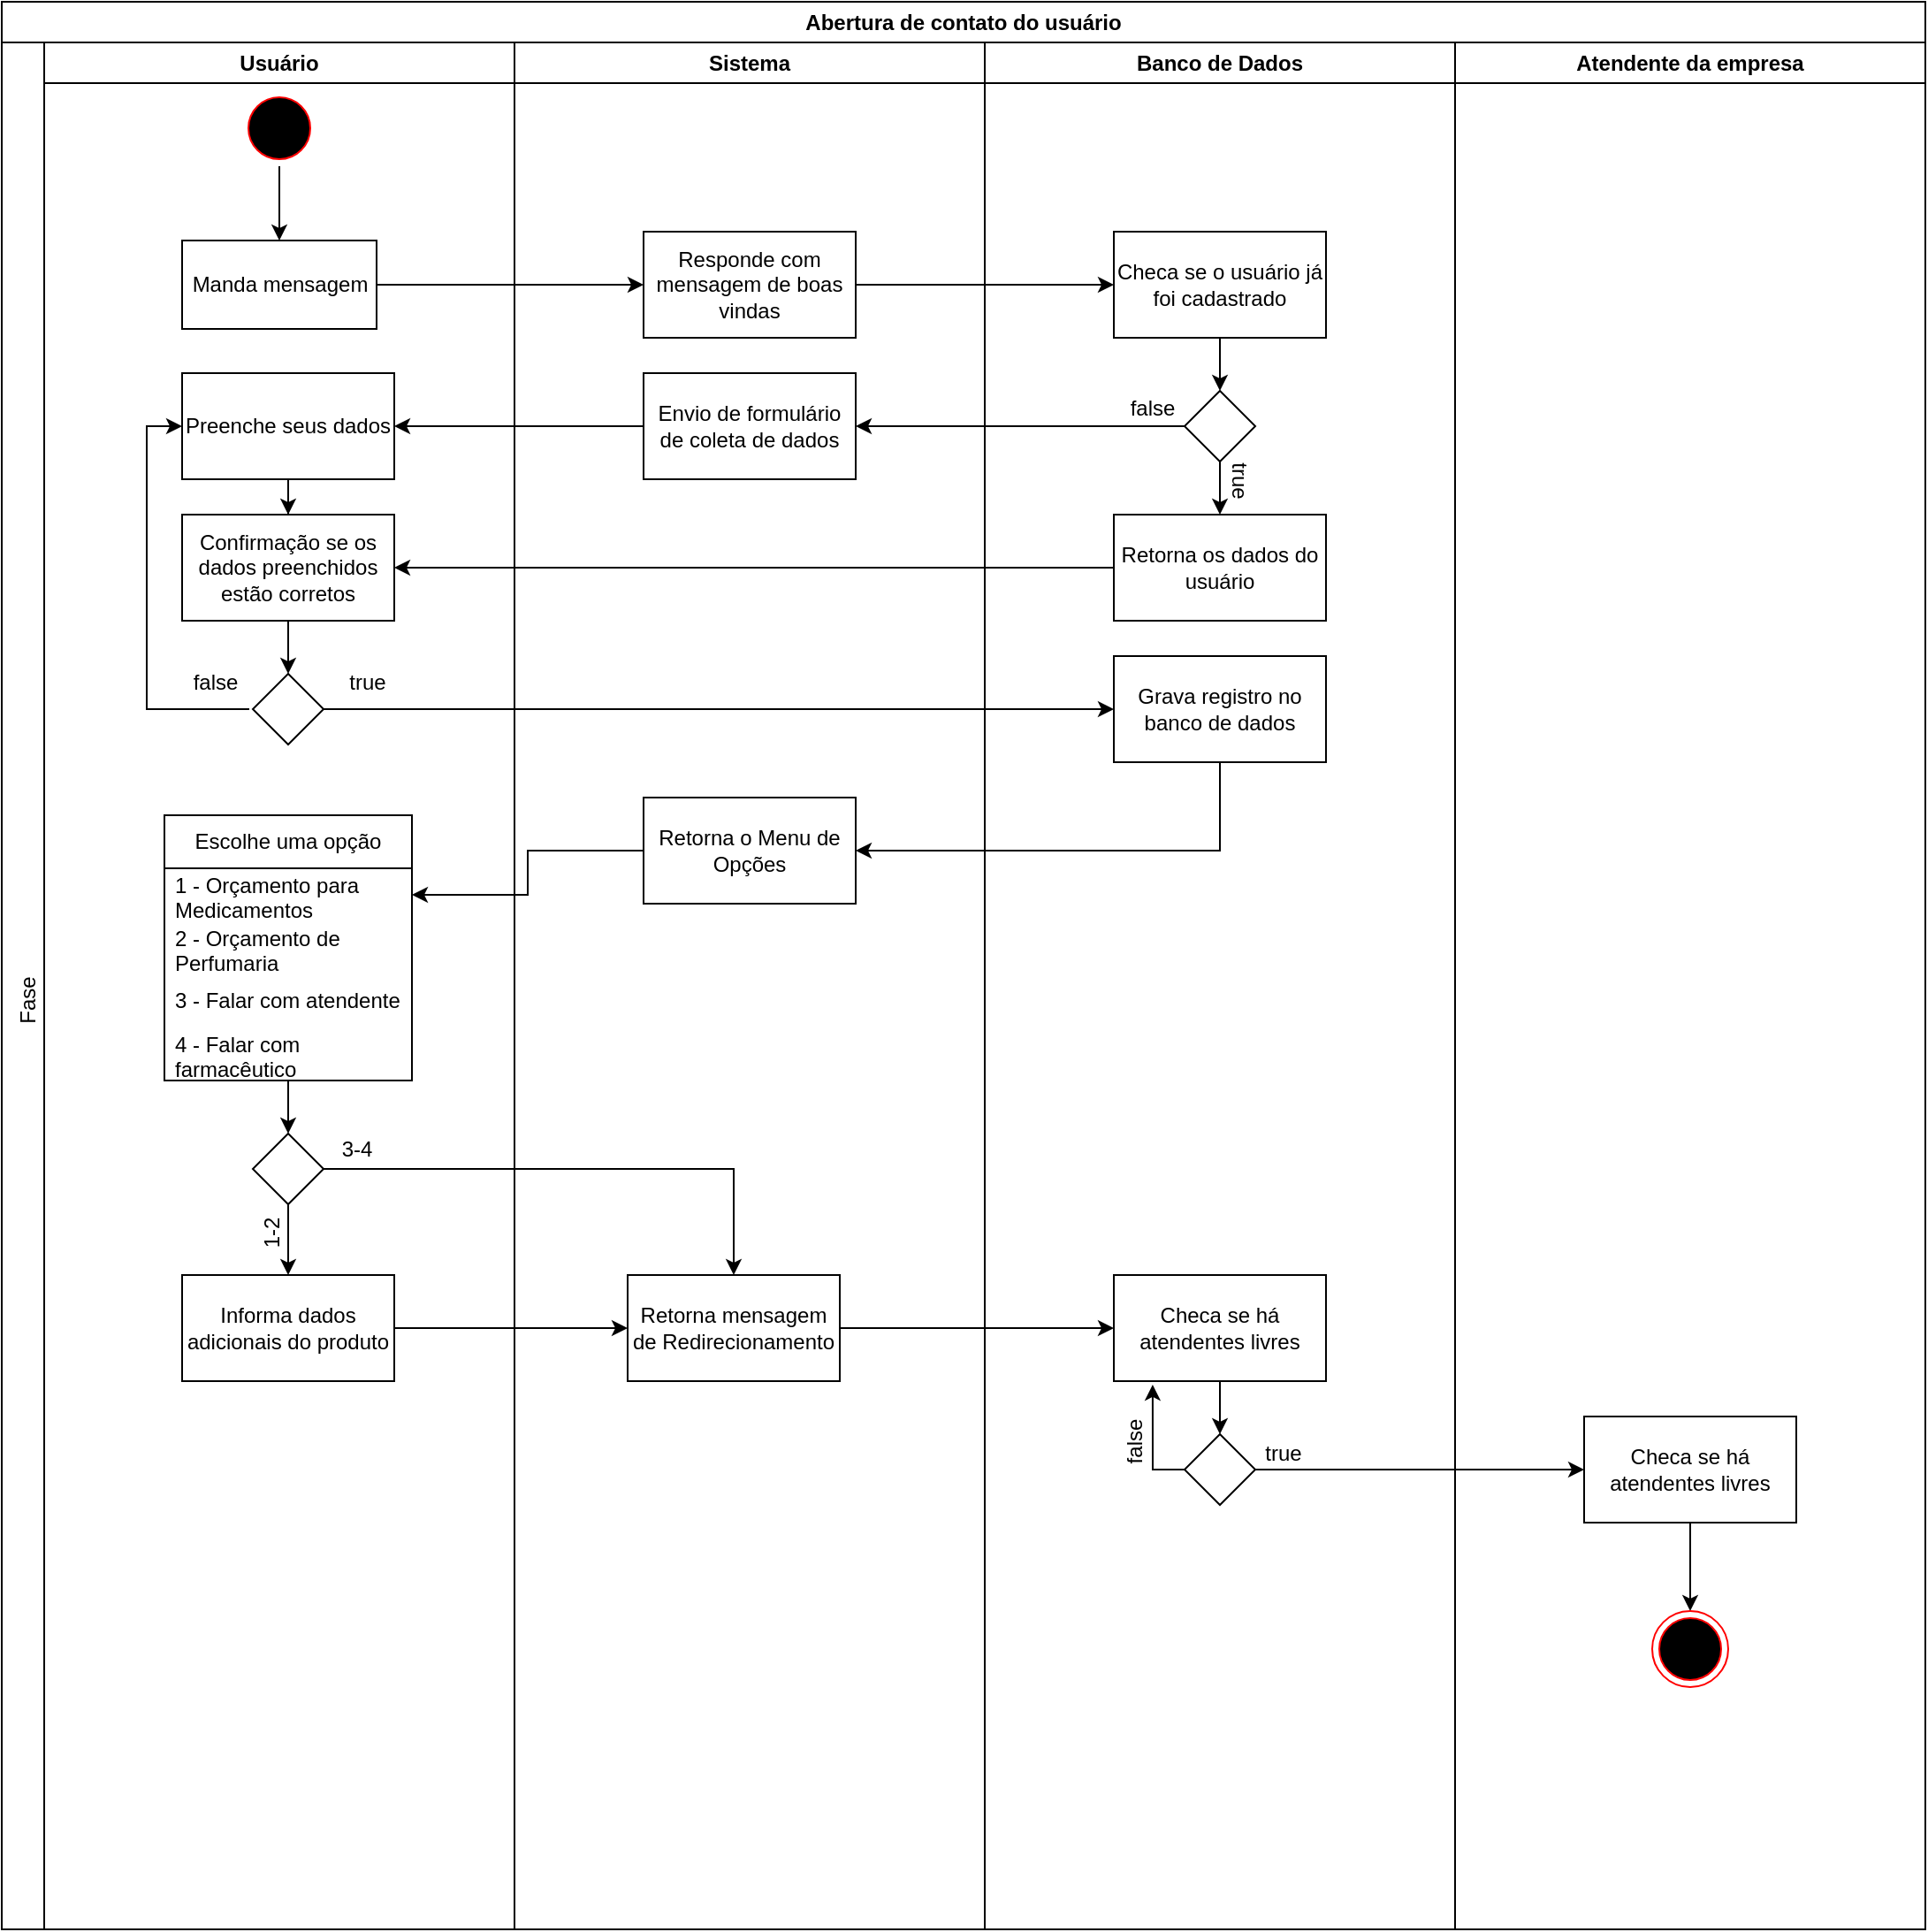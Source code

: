 <mxfile version="20.8.16" type="device"><diagram name="Página-1" id="VpkpnWmknzHq5N0tR3i-"><mxGraphModel dx="1114" dy="674" grid="1" gridSize="10" guides="1" tooltips="1" connect="1" arrows="1" fold="1" page="1" pageScale="1" pageWidth="827" pageHeight="1169" math="0" shadow="0"><root><mxCell id="0"/><mxCell id="1" parent="0"/><mxCell id="xRoV5HYR6hN1jVZ4k6lr-1" value="Abertura de contato do usuário" style="swimlane;whiteSpace=wrap;html=1;" parent="1" vertex="1"><mxGeometry y="60" width="1088" height="1090" as="geometry"/></mxCell><mxCell id="xRoV5HYR6hN1jVZ4k6lr-6" value="Usuário" style="swimlane;whiteSpace=wrap;html=1;" parent="xRoV5HYR6hN1jVZ4k6lr-1" vertex="1"><mxGeometry x="24" y="23" width="266" height="1067" as="geometry"/></mxCell><mxCell id="xRoV5HYR6hN1jVZ4k6lr-20" style="edgeStyle=orthogonalEdgeStyle;rounded=0;orthogonalLoop=1;jettySize=auto;html=1;entryX=0.5;entryY=0;entryDx=0;entryDy=0;" parent="xRoV5HYR6hN1jVZ4k6lr-6" source="xRoV5HYR6hN1jVZ4k6lr-14" target="xRoV5HYR6hN1jVZ4k6lr-16" edge="1"><mxGeometry relative="1" as="geometry"/></mxCell><mxCell id="xRoV5HYR6hN1jVZ4k6lr-14" value="" style="ellipse;html=1;shape=startState;fillColor=#000000;strokeColor=#ff0000;" parent="xRoV5HYR6hN1jVZ4k6lr-6" vertex="1"><mxGeometry x="111.5" y="27" width="43" height="43" as="geometry"/></mxCell><mxCell id="xRoV5HYR6hN1jVZ4k6lr-16" value="Manda mensagem" style="html=1;" parent="xRoV5HYR6hN1jVZ4k6lr-6" vertex="1"><mxGeometry x="78" y="112" width="110" height="50" as="geometry"/></mxCell><mxCell id="xRoV5HYR6hN1jVZ4k6lr-91" style="edgeStyle=orthogonalEdgeStyle;rounded=0;orthogonalLoop=1;jettySize=auto;html=1;" parent="xRoV5HYR6hN1jVZ4k6lr-6" source="xRoV5HYR6hN1jVZ4k6lr-31" target="xRoV5HYR6hN1jVZ4k6lr-33" edge="1"><mxGeometry relative="1" as="geometry"/></mxCell><mxCell id="xRoV5HYR6hN1jVZ4k6lr-31" value="Preenche seus dados" style="rounded=0;whiteSpace=wrap;html=1;" parent="xRoV5HYR6hN1jVZ4k6lr-6" vertex="1"><mxGeometry x="78" y="187" width="120" height="60" as="geometry"/></mxCell><mxCell id="lR3UKl5kmouwSu0UgaR1-72" style="edgeStyle=orthogonalEdgeStyle;rounded=0;orthogonalLoop=1;jettySize=auto;html=1;entryX=0.5;entryY=0;entryDx=0;entryDy=0;" parent="xRoV5HYR6hN1jVZ4k6lr-6" source="xRoV5HYR6hN1jVZ4k6lr-77" target="lR3UKl5kmouwSu0UgaR1-70" edge="1"><mxGeometry relative="1" as="geometry"/></mxCell><mxCell id="xRoV5HYR6hN1jVZ4k6lr-77" value="Escolhe uma opção" style="swimlane;fontStyle=0;childLayout=stackLayout;horizontal=1;startSize=30;horizontalStack=0;resizeParent=1;resizeParentMax=0;resizeLast=0;collapsible=1;marginBottom=0;whiteSpace=wrap;html=1;" parent="xRoV5HYR6hN1jVZ4k6lr-6" vertex="1"><mxGeometry x="68" y="437" width="140" height="150" as="geometry"/></mxCell><mxCell id="xRoV5HYR6hN1jVZ4k6lr-78" value="1 - Orçamento para Medicamentos" style="text;strokeColor=none;fillColor=none;align=left;verticalAlign=middle;spacingLeft=4;spacingRight=4;overflow=hidden;points=[[0,0.5],[1,0.5]];portConstraint=eastwest;rotatable=0;whiteSpace=wrap;html=1;" parent="xRoV5HYR6hN1jVZ4k6lr-77" vertex="1"><mxGeometry y="30" width="140" height="30" as="geometry"/></mxCell><mxCell id="xRoV5HYR6hN1jVZ4k6lr-79" value="2 - Orçamento de Perfumaria" style="text;strokeColor=none;fillColor=none;align=left;verticalAlign=middle;spacingLeft=4;spacingRight=4;overflow=hidden;points=[[0,0.5],[1,0.5]];portConstraint=eastwest;rotatable=0;whiteSpace=wrap;html=1;" parent="xRoV5HYR6hN1jVZ4k6lr-77" vertex="1"><mxGeometry y="60" width="140" height="30" as="geometry"/></mxCell><mxCell id="xRoV5HYR6hN1jVZ4k6lr-80" value="3 - Falar com atendente" style="text;strokeColor=none;fillColor=none;align=left;verticalAlign=middle;spacingLeft=4;spacingRight=4;overflow=hidden;points=[[0,0.5],[1,0.5]];portConstraint=eastwest;rotatable=0;whiteSpace=wrap;html=1;" parent="xRoV5HYR6hN1jVZ4k6lr-77" vertex="1"><mxGeometry y="90" width="140" height="30" as="geometry"/></mxCell><mxCell id="xRoV5HYR6hN1jVZ4k6lr-82" value="4 - Falar com farmacêutico" style="text;strokeColor=none;fillColor=none;align=left;verticalAlign=middle;spacingLeft=4;spacingRight=4;overflow=hidden;points=[[0,0.5],[1,0.5]];portConstraint=eastwest;rotatable=0;whiteSpace=wrap;html=1;" parent="xRoV5HYR6hN1jVZ4k6lr-77" vertex="1"><mxGeometry y="120" width="140" height="30" as="geometry"/></mxCell><mxCell id="xRoV5HYR6hN1jVZ4k6lr-33" value="Confirmação se os dados preenchidos estão corretos" style="rounded=0;whiteSpace=wrap;html=1;" parent="xRoV5HYR6hN1jVZ4k6lr-6" vertex="1"><mxGeometry x="78" y="267" width="120" height="60" as="geometry"/></mxCell><mxCell id="xRoV5HYR6hN1jVZ4k6lr-89" style="edgeStyle=orthogonalEdgeStyle;rounded=0;orthogonalLoop=1;jettySize=auto;html=1;entryX=0;entryY=0.5;entryDx=0;entryDy=0;" parent="xRoV5HYR6hN1jVZ4k6lr-6" target="xRoV5HYR6hN1jVZ4k6lr-31" edge="1"><mxGeometry relative="1" as="geometry"><mxPoint x="116" y="377" as="sourcePoint"/><Array as="points"><mxPoint x="58" y="377"/><mxPoint x="58" y="217"/></Array></mxGeometry></mxCell><mxCell id="xRoV5HYR6hN1jVZ4k6lr-59" value="" style="rhombus;whiteSpace=wrap;html=1;" parent="xRoV5HYR6hN1jVZ4k6lr-6" vertex="1"><mxGeometry x="118" y="357" width="40" height="40" as="geometry"/></mxCell><mxCell id="xRoV5HYR6hN1jVZ4k6lr-61" style="edgeStyle=orthogonalEdgeStyle;rounded=0;orthogonalLoop=1;jettySize=auto;html=1;" parent="xRoV5HYR6hN1jVZ4k6lr-6" source="xRoV5HYR6hN1jVZ4k6lr-33" target="xRoV5HYR6hN1jVZ4k6lr-59" edge="1"><mxGeometry relative="1" as="geometry"/></mxCell><mxCell id="xRoV5HYR6hN1jVZ4k6lr-72" value="false" style="text;html=1;strokeColor=none;fillColor=none;align=center;verticalAlign=middle;whiteSpace=wrap;rounded=0;rotation=0;" parent="xRoV5HYR6hN1jVZ4k6lr-6" vertex="1"><mxGeometry x="81.5" y="357" width="30" height="10" as="geometry"/></mxCell><mxCell id="xRoV5HYR6hN1jVZ4k6lr-73" value="true" style="text;html=1;strokeColor=none;fillColor=none;align=center;verticalAlign=middle;whiteSpace=wrap;rounded=0;rotation=0;" parent="xRoV5HYR6hN1jVZ4k6lr-6" vertex="1"><mxGeometry x="168" y="357" width="30" height="10" as="geometry"/></mxCell><mxCell id="lR3UKl5kmouwSu0UgaR1-2" value="Informa dados adicionais do produto" style="rounded=0;whiteSpace=wrap;html=1;" parent="xRoV5HYR6hN1jVZ4k6lr-6" vertex="1"><mxGeometry x="78" y="697" width="120" height="60" as="geometry"/></mxCell><mxCell id="lR3UKl5kmouwSu0UgaR1-73" style="edgeStyle=orthogonalEdgeStyle;rounded=0;orthogonalLoop=1;jettySize=auto;html=1;entryX=0.5;entryY=0;entryDx=0;entryDy=0;" parent="xRoV5HYR6hN1jVZ4k6lr-6" source="lR3UKl5kmouwSu0UgaR1-70" target="lR3UKl5kmouwSu0UgaR1-2" edge="1"><mxGeometry relative="1" as="geometry"/></mxCell><mxCell id="lR3UKl5kmouwSu0UgaR1-70" value="" style="rhombus;whiteSpace=wrap;html=1;" parent="xRoV5HYR6hN1jVZ4k6lr-6" vertex="1"><mxGeometry x="118" y="617" width="40" height="40" as="geometry"/></mxCell><mxCell id="lR3UKl5kmouwSu0UgaR1-77" value="3-4" style="text;html=1;strokeColor=none;fillColor=none;align=center;verticalAlign=middle;whiteSpace=wrap;rounded=0;rotation=0;" parent="xRoV5HYR6hN1jVZ4k6lr-6" vertex="1"><mxGeometry x="162" y="621" width="30" height="10" as="geometry"/></mxCell><mxCell id="lR3UKl5kmouwSu0UgaR1-78" value="1-2" style="text;html=1;strokeColor=none;fillColor=none;align=center;verticalAlign=middle;whiteSpace=wrap;rounded=0;rotation=270;" parent="xRoV5HYR6hN1jVZ4k6lr-6" vertex="1"><mxGeometry x="114" y="668" width="30" height="10" as="geometry"/></mxCell><mxCell id="xRoV5HYR6hN1jVZ4k6lr-7" value="Fase" style="text;html=1;align=center;verticalAlign=middle;resizable=0;points=[];autosize=1;strokeColor=none;fillColor=none;rotation=270;" parent="xRoV5HYR6hN1jVZ4k6lr-1" vertex="1"><mxGeometry x="-10" y="550" width="50" height="30" as="geometry"/></mxCell><mxCell id="xRoV5HYR6hN1jVZ4k6lr-8" value="Sistema" style="swimlane;whiteSpace=wrap;html=1;" parent="xRoV5HYR6hN1jVZ4k6lr-1" vertex="1"><mxGeometry x="290" y="23" width="266" height="1067" as="geometry"/></mxCell><mxCell id="xRoV5HYR6hN1jVZ4k6lr-18" value="Responde com mensagem de boas vindas" style="rounded=0;whiteSpace=wrap;html=1;" parent="xRoV5HYR6hN1jVZ4k6lr-8" vertex="1"><mxGeometry x="73" y="107" width="120" height="60" as="geometry"/></mxCell><mxCell id="xRoV5HYR6hN1jVZ4k6lr-29" value="Envio de formulário de coleta de dados" style="rounded=0;whiteSpace=wrap;html=1;" parent="xRoV5HYR6hN1jVZ4k6lr-8" vertex="1"><mxGeometry x="73" y="187" width="120" height="60" as="geometry"/></mxCell><mxCell id="xRoV5HYR6hN1jVZ4k6lr-69" value="Retorna o Menu de Opções" style="rounded=0;whiteSpace=wrap;html=1;" parent="xRoV5HYR6hN1jVZ4k6lr-8" vertex="1"><mxGeometry x="73" y="427" width="120" height="60" as="geometry"/></mxCell><mxCell id="R-hjgf1sf5bqksUaxNgo-1" value="Retorna mensagem de Redirecionamento" style="rounded=0;whiteSpace=wrap;html=1;" parent="xRoV5HYR6hN1jVZ4k6lr-8" vertex="1"><mxGeometry x="64" y="697" width="120" height="60" as="geometry"/></mxCell><mxCell id="xRoV5HYR6hN1jVZ4k6lr-13" value="Banco de Dados" style="swimlane;whiteSpace=wrap;html=1;" parent="xRoV5HYR6hN1jVZ4k6lr-1" vertex="1"><mxGeometry x="556" y="23" width="266" height="1067" as="geometry"/></mxCell><mxCell id="xRoV5HYR6hN1jVZ4k6lr-25" style="edgeStyle=orthogonalEdgeStyle;rounded=0;orthogonalLoop=1;jettySize=auto;html=1;entryX=0.5;entryY=0;entryDx=0;entryDy=0;" parent="xRoV5HYR6hN1jVZ4k6lr-13" source="xRoV5HYR6hN1jVZ4k6lr-19" target="xRoV5HYR6hN1jVZ4k6lr-24" edge="1"><mxGeometry relative="1" as="geometry"/></mxCell><mxCell id="xRoV5HYR6hN1jVZ4k6lr-19" value="Checa se o usuário já foi cadastrado" style="rounded=0;whiteSpace=wrap;html=1;" parent="xRoV5HYR6hN1jVZ4k6lr-13" vertex="1"><mxGeometry x="73" y="107" width="120" height="60" as="geometry"/></mxCell><mxCell id="xRoV5HYR6hN1jVZ4k6lr-27" style="edgeStyle=orthogonalEdgeStyle;rounded=0;orthogonalLoop=1;jettySize=auto;html=1;entryX=0.5;entryY=0;entryDx=0;entryDy=0;" parent="xRoV5HYR6hN1jVZ4k6lr-13" source="xRoV5HYR6hN1jVZ4k6lr-24" target="xRoV5HYR6hN1jVZ4k6lr-26" edge="1"><mxGeometry relative="1" as="geometry"/></mxCell><mxCell id="xRoV5HYR6hN1jVZ4k6lr-24" value="" style="rhombus;whiteSpace=wrap;html=1;" parent="xRoV5HYR6hN1jVZ4k6lr-13" vertex="1"><mxGeometry x="113" y="197" width="40" height="40" as="geometry"/></mxCell><mxCell id="xRoV5HYR6hN1jVZ4k6lr-26" value="Retorna os dados do usuário" style="rounded=0;whiteSpace=wrap;html=1;" parent="xRoV5HYR6hN1jVZ4k6lr-13" vertex="1"><mxGeometry x="73" y="267" width="120" height="60" as="geometry"/></mxCell><mxCell id="xRoV5HYR6hN1jVZ4k6lr-63" value="true" style="text;html=1;strokeColor=none;fillColor=none;align=center;verticalAlign=middle;whiteSpace=wrap;rounded=0;rotation=90;" parent="xRoV5HYR6hN1jVZ4k6lr-13" vertex="1"><mxGeometry x="129" y="243" width="30" height="10" as="geometry"/></mxCell><mxCell id="xRoV5HYR6hN1jVZ4k6lr-64" value="false" style="text;html=1;strokeColor=none;fillColor=none;align=center;verticalAlign=middle;whiteSpace=wrap;rounded=0;rotation=0;" parent="xRoV5HYR6hN1jVZ4k6lr-13" vertex="1"><mxGeometry x="80" y="202" width="30" height="10" as="geometry"/></mxCell><mxCell id="xRoV5HYR6hN1jVZ4k6lr-84" value="Grava registro no banco de dados" style="rounded=0;whiteSpace=wrap;html=1;" parent="xRoV5HYR6hN1jVZ4k6lr-13" vertex="1"><mxGeometry x="73" y="347" width="120" height="60" as="geometry"/></mxCell><mxCell id="lR3UKl5kmouwSu0UgaR1-81" style="edgeStyle=orthogonalEdgeStyle;rounded=0;orthogonalLoop=1;jettySize=auto;html=1;" parent="xRoV5HYR6hN1jVZ4k6lr-13" source="lR3UKl5kmouwSu0UgaR1-59" target="lR3UKl5kmouwSu0UgaR1-80" edge="1"><mxGeometry relative="1" as="geometry"/></mxCell><mxCell id="lR3UKl5kmouwSu0UgaR1-59" value="Checa se há atendentes livres" style="rounded=0;whiteSpace=wrap;html=1;" parent="xRoV5HYR6hN1jVZ4k6lr-13" vertex="1"><mxGeometry x="73" y="697" width="120" height="60" as="geometry"/></mxCell><mxCell id="lR3UKl5kmouwSu0UgaR1-83" style="edgeStyle=orthogonalEdgeStyle;rounded=0;orthogonalLoop=1;jettySize=auto;html=1;entryX=0.183;entryY=1.033;entryDx=0;entryDy=0;entryPerimeter=0;" parent="xRoV5HYR6hN1jVZ4k6lr-13" source="lR3UKl5kmouwSu0UgaR1-80" target="lR3UKl5kmouwSu0UgaR1-59" edge="1"><mxGeometry relative="1" as="geometry"><Array as="points"><mxPoint x="95" y="807"/></Array></mxGeometry></mxCell><mxCell id="lR3UKl5kmouwSu0UgaR1-80" value="" style="rhombus;whiteSpace=wrap;html=1;" parent="xRoV5HYR6hN1jVZ4k6lr-13" vertex="1"><mxGeometry x="113" y="787" width="40" height="40" as="geometry"/></mxCell><mxCell id="lR3UKl5kmouwSu0UgaR1-85" value="true" style="text;html=1;strokeColor=none;fillColor=none;align=center;verticalAlign=middle;whiteSpace=wrap;rounded=0;rotation=0;" parent="xRoV5HYR6hN1jVZ4k6lr-13" vertex="1"><mxGeometry x="154" y="793" width="30" height="10" as="geometry"/></mxCell><mxCell id="lR3UKl5kmouwSu0UgaR1-86" value="false" style="text;html=1;strokeColor=none;fillColor=none;align=center;verticalAlign=middle;whiteSpace=wrap;rounded=0;rotation=270;" parent="xRoV5HYR6hN1jVZ4k6lr-13" vertex="1"><mxGeometry x="70" y="786" width="30" height="10" as="geometry"/></mxCell><mxCell id="xRoV5HYR6hN1jVZ4k6lr-22" style="edgeStyle=orthogonalEdgeStyle;rounded=0;orthogonalLoop=1;jettySize=auto;html=1;entryX=0;entryY=0.5;entryDx=0;entryDy=0;" parent="xRoV5HYR6hN1jVZ4k6lr-1" source="xRoV5HYR6hN1jVZ4k6lr-18" target="xRoV5HYR6hN1jVZ4k6lr-19" edge="1"><mxGeometry relative="1" as="geometry"/></mxCell><mxCell id="xRoV5HYR6hN1jVZ4k6lr-30" style="edgeStyle=orthogonalEdgeStyle;rounded=0;orthogonalLoop=1;jettySize=auto;html=1;entryX=1;entryY=0.5;entryDx=0;entryDy=0;" parent="xRoV5HYR6hN1jVZ4k6lr-1" source="xRoV5HYR6hN1jVZ4k6lr-24" target="xRoV5HYR6hN1jVZ4k6lr-29" edge="1"><mxGeometry relative="1" as="geometry"/></mxCell><mxCell id="xRoV5HYR6hN1jVZ4k6lr-32" style="edgeStyle=orthogonalEdgeStyle;rounded=0;orthogonalLoop=1;jettySize=auto;html=1;" parent="xRoV5HYR6hN1jVZ4k6lr-1" source="xRoV5HYR6hN1jVZ4k6lr-29" target="xRoV5HYR6hN1jVZ4k6lr-31" edge="1"><mxGeometry relative="1" as="geometry"/></mxCell><mxCell id="xRoV5HYR6hN1jVZ4k6lr-34" style="edgeStyle=orthogonalEdgeStyle;rounded=0;orthogonalLoop=1;jettySize=auto;html=1;entryX=1;entryY=0.5;entryDx=0;entryDy=0;" parent="xRoV5HYR6hN1jVZ4k6lr-1" source="xRoV5HYR6hN1jVZ4k6lr-26" target="xRoV5HYR6hN1jVZ4k6lr-33" edge="1"><mxGeometry relative="1" as="geometry"/></mxCell><mxCell id="xRoV5HYR6hN1jVZ4k6lr-85" style="edgeStyle=orthogonalEdgeStyle;rounded=0;orthogonalLoop=1;jettySize=auto;html=1;entryX=0;entryY=0.5;entryDx=0;entryDy=0;" parent="xRoV5HYR6hN1jVZ4k6lr-1" source="xRoV5HYR6hN1jVZ4k6lr-59" target="xRoV5HYR6hN1jVZ4k6lr-84" edge="1"><mxGeometry relative="1" as="geometry"/></mxCell><mxCell id="xRoV5HYR6hN1jVZ4k6lr-86" style="edgeStyle=orthogonalEdgeStyle;rounded=0;orthogonalLoop=1;jettySize=auto;html=1;entryX=1;entryY=0.5;entryDx=0;entryDy=0;" parent="xRoV5HYR6hN1jVZ4k6lr-1" source="xRoV5HYR6hN1jVZ4k6lr-84" target="xRoV5HYR6hN1jVZ4k6lr-69" edge="1"><mxGeometry relative="1" as="geometry"><Array as="points"><mxPoint x="689" y="480"/></Array></mxGeometry></mxCell><mxCell id="xRoV5HYR6hN1jVZ4k6lr-88" style="edgeStyle=orthogonalEdgeStyle;rounded=0;orthogonalLoop=1;jettySize=auto;html=1;entryX=0;entryY=0.5;entryDx=0;entryDy=0;" parent="xRoV5HYR6hN1jVZ4k6lr-1" source="xRoV5HYR6hN1jVZ4k6lr-16" target="xRoV5HYR6hN1jVZ4k6lr-18" edge="1"><mxGeometry relative="1" as="geometry"/></mxCell><mxCell id="xRoV5HYR6hN1jVZ4k6lr-92" value="Atendente da empresa" style="swimlane;whiteSpace=wrap;html=1;startSize=23;" parent="xRoV5HYR6hN1jVZ4k6lr-1" vertex="1"><mxGeometry x="822" y="23" width="266" height="1067" as="geometry"/></mxCell><mxCell id="lR3UKl5kmouwSu0UgaR1-88" style="edgeStyle=orthogonalEdgeStyle;rounded=0;orthogonalLoop=1;jettySize=auto;html=1;" parent="xRoV5HYR6hN1jVZ4k6lr-92" source="lR3UKl5kmouwSu0UgaR1-82" target="lR3UKl5kmouwSu0UgaR1-87" edge="1"><mxGeometry relative="1" as="geometry"/></mxCell><mxCell id="lR3UKl5kmouwSu0UgaR1-82" value="Checa se há atendentes livres" style="rounded=0;whiteSpace=wrap;html=1;" parent="xRoV5HYR6hN1jVZ4k6lr-92" vertex="1"><mxGeometry x="73" y="777" width="120" height="60" as="geometry"/></mxCell><mxCell id="lR3UKl5kmouwSu0UgaR1-87" value="" style="ellipse;html=1;shape=endState;fillColor=#000000;strokeColor=#ff0000;" parent="xRoV5HYR6hN1jVZ4k6lr-92" vertex="1"><mxGeometry x="111.5" y="887" width="43" height="43" as="geometry"/></mxCell><mxCell id="lR3UKl5kmouwSu0UgaR1-61" style="edgeStyle=orthogonalEdgeStyle;rounded=0;orthogonalLoop=1;jettySize=auto;html=1;" parent="xRoV5HYR6hN1jVZ4k6lr-1" source="R-hjgf1sf5bqksUaxNgo-1" target="lR3UKl5kmouwSu0UgaR1-59" edge="1"><mxGeometry relative="1" as="geometry"/></mxCell><mxCell id="lR3UKl5kmouwSu0UgaR1-66" style="edgeStyle=orthogonalEdgeStyle;rounded=0;orthogonalLoop=1;jettySize=auto;html=1;entryX=1;entryY=0.5;entryDx=0;entryDy=0;" parent="xRoV5HYR6hN1jVZ4k6lr-1" source="xRoV5HYR6hN1jVZ4k6lr-69" target="xRoV5HYR6hN1jVZ4k6lr-78" edge="1"><mxGeometry relative="1" as="geometry"/></mxCell><mxCell id="lR3UKl5kmouwSu0UgaR1-75" style="edgeStyle=orthogonalEdgeStyle;rounded=0;orthogonalLoop=1;jettySize=auto;html=1;" parent="xRoV5HYR6hN1jVZ4k6lr-1" source="lR3UKl5kmouwSu0UgaR1-2" target="R-hjgf1sf5bqksUaxNgo-1" edge="1"><mxGeometry relative="1" as="geometry"/></mxCell><mxCell id="lR3UKl5kmouwSu0UgaR1-76" style="edgeStyle=orthogonalEdgeStyle;rounded=0;orthogonalLoop=1;jettySize=auto;html=1;" parent="xRoV5HYR6hN1jVZ4k6lr-1" source="lR3UKl5kmouwSu0UgaR1-70" target="R-hjgf1sf5bqksUaxNgo-1" edge="1"><mxGeometry relative="1" as="geometry"/></mxCell><mxCell id="lR3UKl5kmouwSu0UgaR1-84" style="edgeStyle=orthogonalEdgeStyle;rounded=0;orthogonalLoop=1;jettySize=auto;html=1;" parent="xRoV5HYR6hN1jVZ4k6lr-1" source="lR3UKl5kmouwSu0UgaR1-80" target="lR3UKl5kmouwSu0UgaR1-82" edge="1"><mxGeometry relative="1" as="geometry"/></mxCell></root></mxGraphModel></diagram></mxfile>